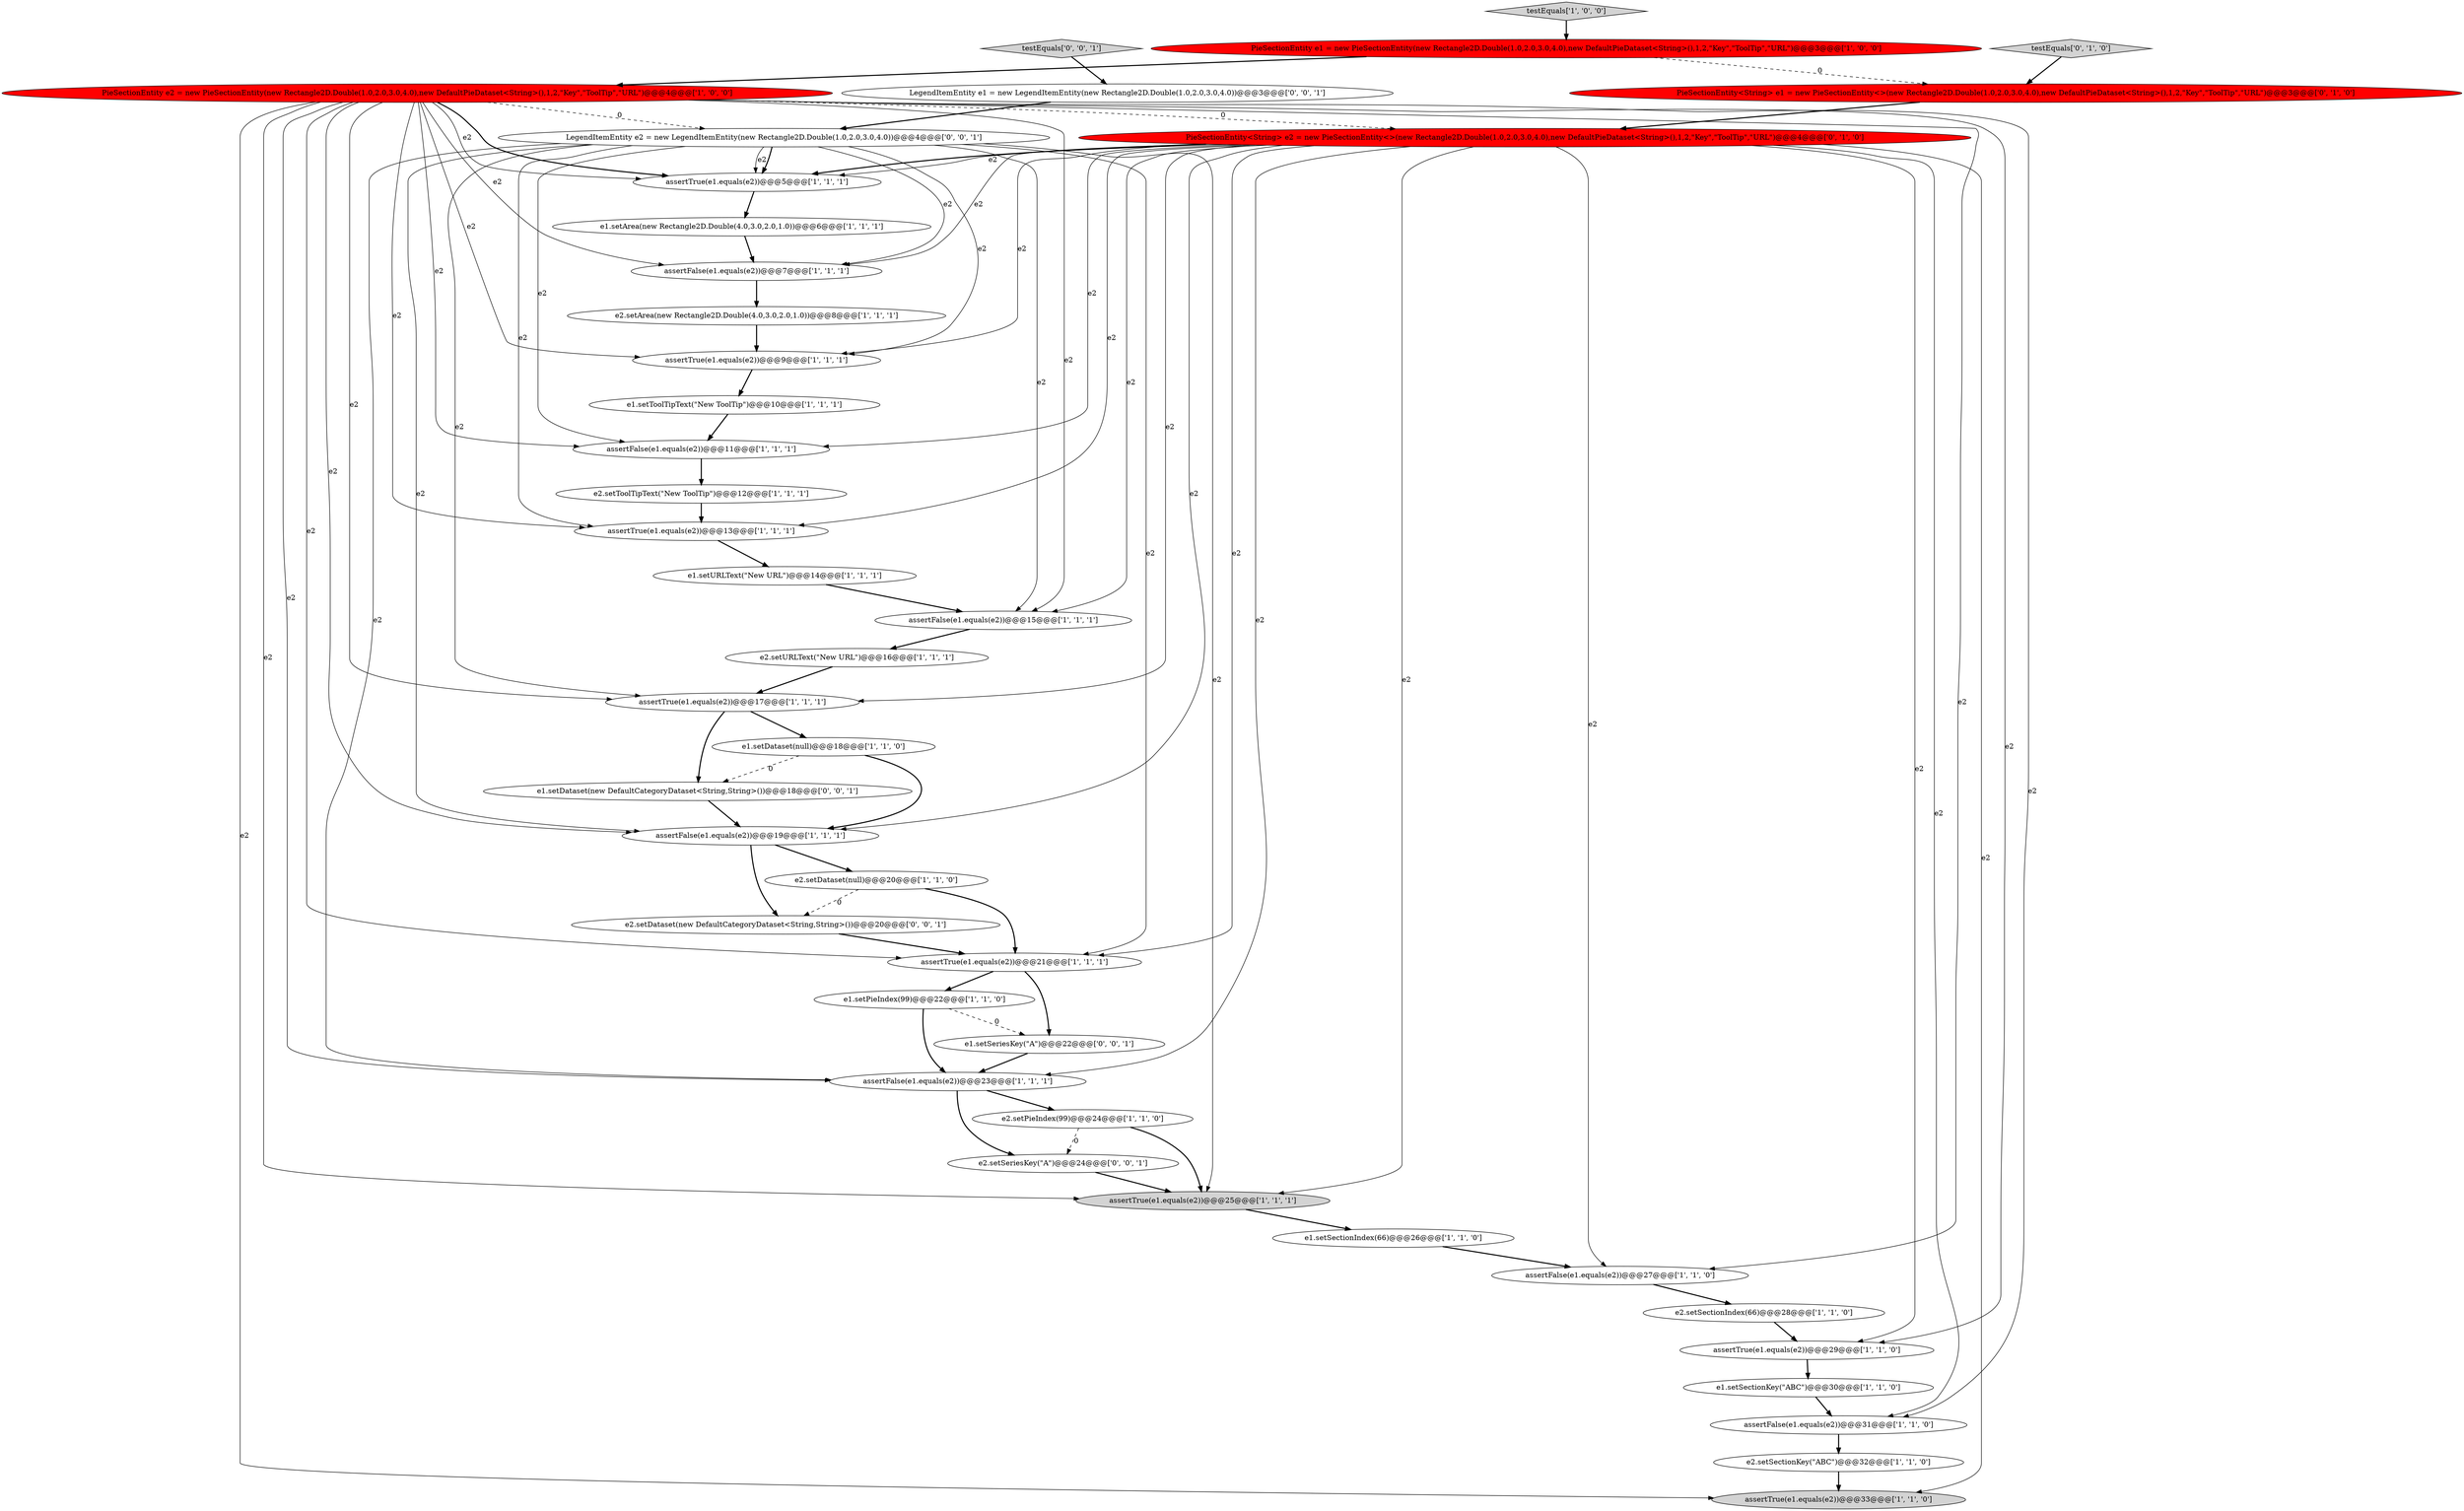 digraph {
35 [style = filled, label = "LegendItemEntity e1 = new LegendItemEntity(new Rectangle2D.Double(1.0,2.0,3.0,4.0))@@@3@@@['0', '0', '1']", fillcolor = white, shape = ellipse image = "AAA0AAABBB3BBB"];
10 [style = filled, label = "assertFalse(e1.equals(e2))@@@31@@@['1', '1', '0']", fillcolor = white, shape = ellipse image = "AAA0AAABBB1BBB"];
1 [style = filled, label = "e1.setPieIndex(99)@@@22@@@['1', '1', '0']", fillcolor = white, shape = ellipse image = "AAA0AAABBB1BBB"];
16 [style = filled, label = "assertFalse(e1.equals(e2))@@@7@@@['1', '1', '1']", fillcolor = white, shape = ellipse image = "AAA0AAABBB1BBB"];
12 [style = filled, label = "assertFalse(e1.equals(e2))@@@15@@@['1', '1', '1']", fillcolor = white, shape = ellipse image = "AAA0AAABBB1BBB"];
9 [style = filled, label = "e1.setToolTipText(\"New ToolTip\")@@@10@@@['1', '1', '1']", fillcolor = white, shape = ellipse image = "AAA0AAABBB1BBB"];
19 [style = filled, label = "PieSectionEntity e2 = new PieSectionEntity(new Rectangle2D.Double(1.0,2.0,3.0,4.0),new DefaultPieDataset<String>(),1,2,\"Key\",\"ToolTip\",\"URL\")@@@4@@@['1', '0', '0']", fillcolor = red, shape = ellipse image = "AAA1AAABBB1BBB"];
30 [style = filled, label = "assertFalse(e1.equals(e2))@@@19@@@['1', '1', '1']", fillcolor = white, shape = ellipse image = "AAA0AAABBB1BBB"];
6 [style = filled, label = "assertTrue(e1.equals(e2))@@@13@@@['1', '1', '1']", fillcolor = white, shape = ellipse image = "AAA0AAABBB1BBB"];
14 [style = filled, label = "assertTrue(e1.equals(e2))@@@29@@@['1', '1', '0']", fillcolor = white, shape = ellipse image = "AAA0AAABBB1BBB"];
8 [style = filled, label = "assertTrue(e1.equals(e2))@@@5@@@['1', '1', '1']", fillcolor = white, shape = ellipse image = "AAA0AAABBB1BBB"];
3 [style = filled, label = "e2.setURLText(\"New URL\")@@@16@@@['1', '1', '1']", fillcolor = white, shape = ellipse image = "AAA0AAABBB1BBB"];
2 [style = filled, label = "assertTrue(e1.equals(e2))@@@33@@@['1', '1', '0']", fillcolor = lightgray, shape = ellipse image = "AAA0AAABBB1BBB"];
22 [style = filled, label = "e2.setSectionIndex(66)@@@28@@@['1', '1', '0']", fillcolor = white, shape = ellipse image = "AAA0AAABBB1BBB"];
25 [style = filled, label = "e1.setSectionIndex(66)@@@26@@@['1', '1', '0']", fillcolor = white, shape = ellipse image = "AAA0AAABBB1BBB"];
11 [style = filled, label = "e2.setPieIndex(99)@@@24@@@['1', '1', '0']", fillcolor = white, shape = ellipse image = "AAA0AAABBB1BBB"];
17 [style = filled, label = "assertTrue(e1.equals(e2))@@@9@@@['1', '1', '1']", fillcolor = white, shape = ellipse image = "AAA0AAABBB1BBB"];
23 [style = filled, label = "e2.setToolTipText(\"New ToolTip\")@@@12@@@['1', '1', '1']", fillcolor = white, shape = ellipse image = "AAA0AAABBB1BBB"];
29 [style = filled, label = "assertFalse(e1.equals(e2))@@@23@@@['1', '1', '1']", fillcolor = white, shape = ellipse image = "AAA0AAABBB1BBB"];
41 [style = filled, label = "e2.setSeriesKey(\"A\")@@@24@@@['0', '0', '1']", fillcolor = white, shape = ellipse image = "AAA0AAABBB3BBB"];
20 [style = filled, label = "assertFalse(e1.equals(e2))@@@11@@@['1', '1', '1']", fillcolor = white, shape = ellipse image = "AAA0AAABBB1BBB"];
0 [style = filled, label = "PieSectionEntity e1 = new PieSectionEntity(new Rectangle2D.Double(1.0,2.0,3.0,4.0),new DefaultPieDataset<String>(),1,2,\"Key\",\"ToolTip\",\"URL\")@@@3@@@['1', '0', '0']", fillcolor = red, shape = ellipse image = "AAA1AAABBB1BBB"];
36 [style = filled, label = "testEquals['0', '0', '1']", fillcolor = lightgray, shape = diamond image = "AAA0AAABBB3BBB"];
21 [style = filled, label = "e1.setDataset(null)@@@18@@@['1', '1', '0']", fillcolor = white, shape = ellipse image = "AAA0AAABBB1BBB"];
15 [style = filled, label = "testEquals['1', '0', '0']", fillcolor = lightgray, shape = diamond image = "AAA0AAABBB1BBB"];
7 [style = filled, label = "e2.setArea(new Rectangle2D.Double(4.0,3.0,2.0,1.0))@@@8@@@['1', '1', '1']", fillcolor = white, shape = ellipse image = "AAA0AAABBB1BBB"];
31 [style = filled, label = "assertFalse(e1.equals(e2))@@@27@@@['1', '1', '0']", fillcolor = white, shape = ellipse image = "AAA0AAABBB1BBB"];
27 [style = filled, label = "e1.setArea(new Rectangle2D.Double(4.0,3.0,2.0,1.0))@@@6@@@['1', '1', '1']", fillcolor = white, shape = ellipse image = "AAA0AAABBB1BBB"];
34 [style = filled, label = "PieSectionEntity<String> e2 = new PieSectionEntity<>(new Rectangle2D.Double(1.0,2.0,3.0,4.0),new DefaultPieDataset<String>(),1,2,\"Key\",\"ToolTip\",\"URL\")@@@4@@@['0', '1', '0']", fillcolor = red, shape = ellipse image = "AAA1AAABBB2BBB"];
39 [style = filled, label = "e2.setDataset(new DefaultCategoryDataset<String,String>())@@@20@@@['0', '0', '1']", fillcolor = white, shape = ellipse image = "AAA0AAABBB3BBB"];
28 [style = filled, label = "e2.setDataset(null)@@@20@@@['1', '1', '0']", fillcolor = white, shape = ellipse image = "AAA0AAABBB1BBB"];
32 [style = filled, label = "PieSectionEntity<String> e1 = new PieSectionEntity<>(new Rectangle2D.Double(1.0,2.0,3.0,4.0),new DefaultPieDataset<String>(),1,2,\"Key\",\"ToolTip\",\"URL\")@@@3@@@['0', '1', '0']", fillcolor = red, shape = ellipse image = "AAA1AAABBB2BBB"];
33 [style = filled, label = "testEquals['0', '1', '0']", fillcolor = lightgray, shape = diamond image = "AAA0AAABBB2BBB"];
18 [style = filled, label = "e1.setURLText(\"New URL\")@@@14@@@['1', '1', '1']", fillcolor = white, shape = ellipse image = "AAA0AAABBB1BBB"];
40 [style = filled, label = "e1.setSeriesKey(\"A\")@@@22@@@['0', '0', '1']", fillcolor = white, shape = ellipse image = "AAA0AAABBB3BBB"];
4 [style = filled, label = "e1.setSectionKey(\"ABC\")@@@30@@@['1', '1', '0']", fillcolor = white, shape = ellipse image = "AAA0AAABBB1BBB"];
37 [style = filled, label = "e1.setDataset(new DefaultCategoryDataset<String,String>())@@@18@@@['0', '0', '1']", fillcolor = white, shape = ellipse image = "AAA0AAABBB3BBB"];
13 [style = filled, label = "assertTrue(e1.equals(e2))@@@21@@@['1', '1', '1']", fillcolor = white, shape = ellipse image = "AAA0AAABBB1BBB"];
38 [style = filled, label = "LegendItemEntity e2 = new LegendItemEntity(new Rectangle2D.Double(1.0,2.0,3.0,4.0))@@@4@@@['0', '0', '1']", fillcolor = white, shape = ellipse image = "AAA0AAABBB3BBB"];
5 [style = filled, label = "assertTrue(e1.equals(e2))@@@17@@@['1', '1', '1']", fillcolor = white, shape = ellipse image = "AAA0AAABBB1BBB"];
24 [style = filled, label = "assertTrue(e1.equals(e2))@@@25@@@['1', '1', '1']", fillcolor = lightgray, shape = ellipse image = "AAA0AAABBB1BBB"];
26 [style = filled, label = "e2.setSectionKey(\"ABC\")@@@32@@@['1', '1', '0']", fillcolor = white, shape = ellipse image = "AAA0AAABBB1BBB"];
38->17 [style = solid, label="e2"];
19->31 [style = solid, label="e2"];
19->30 [style = solid, label="e2"];
34->29 [style = solid, label="e2"];
17->9 [style = bold, label=""];
16->7 [style = bold, label=""];
38->30 [style = solid, label="e2"];
21->37 [style = dashed, label="0"];
28->39 [style = dashed, label="0"];
32->34 [style = bold, label=""];
21->30 [style = bold, label=""];
13->1 [style = bold, label=""];
25->31 [style = bold, label=""];
19->16 [style = solid, label="e2"];
1->40 [style = dashed, label="0"];
19->34 [style = dashed, label="0"];
3->5 [style = bold, label=""];
19->38 [style = dashed, label="0"];
30->28 [style = bold, label=""];
15->0 [style = bold, label=""];
35->38 [style = bold, label=""];
8->27 [style = bold, label=""];
19->20 [style = solid, label="e2"];
19->8 [style = solid, label="e2"];
5->37 [style = bold, label=""];
38->20 [style = solid, label="e2"];
0->19 [style = bold, label=""];
38->6 [style = solid, label="e2"];
18->12 [style = bold, label=""];
10->26 [style = bold, label=""];
13->40 [style = bold, label=""];
34->8 [style = bold, label=""];
27->16 [style = bold, label=""];
38->8 [style = solid, label="e2"];
19->12 [style = solid, label="e2"];
5->21 [style = bold, label=""];
20->23 [style = bold, label=""];
19->2 [style = solid, label="e2"];
38->29 [style = solid, label="e2"];
34->13 [style = solid, label="e2"];
34->20 [style = solid, label="e2"];
34->5 [style = solid, label="e2"];
36->35 [style = bold, label=""];
22->14 [style = bold, label=""];
38->13 [style = solid, label="e2"];
29->11 [style = bold, label=""];
40->29 [style = bold, label=""];
14->4 [style = bold, label=""];
4->10 [style = bold, label=""];
34->31 [style = solid, label="e2"];
7->17 [style = bold, label=""];
34->6 [style = solid, label="e2"];
38->24 [style = solid, label="e2"];
39->13 [style = bold, label=""];
6->18 [style = bold, label=""];
37->30 [style = bold, label=""];
34->12 [style = solid, label="e2"];
19->14 [style = solid, label="e2"];
9->20 [style = bold, label=""];
11->24 [style = bold, label=""];
19->13 [style = solid, label="e2"];
34->10 [style = solid, label="e2"];
34->24 [style = solid, label="e2"];
38->12 [style = solid, label="e2"];
24->25 [style = bold, label=""];
34->16 [style = solid, label="e2"];
23->6 [style = bold, label=""];
38->5 [style = solid, label="e2"];
33->32 [style = bold, label=""];
19->6 [style = solid, label="e2"];
12->3 [style = bold, label=""];
38->8 [style = bold, label=""];
1->29 [style = bold, label=""];
34->2 [style = solid, label="e2"];
34->30 [style = solid, label="e2"];
19->29 [style = solid, label="e2"];
34->17 [style = solid, label="e2"];
31->22 [style = bold, label=""];
41->24 [style = bold, label=""];
29->41 [style = bold, label=""];
0->32 [style = dashed, label="0"];
34->8 [style = solid, label="e2"];
28->13 [style = bold, label=""];
34->14 [style = solid, label="e2"];
19->8 [style = bold, label=""];
19->17 [style = solid, label="e2"];
26->2 [style = bold, label=""];
19->24 [style = solid, label="e2"];
38->16 [style = solid, label="e2"];
11->41 [style = dashed, label="0"];
30->39 [style = bold, label=""];
19->10 [style = solid, label="e2"];
19->5 [style = solid, label="e2"];
}
